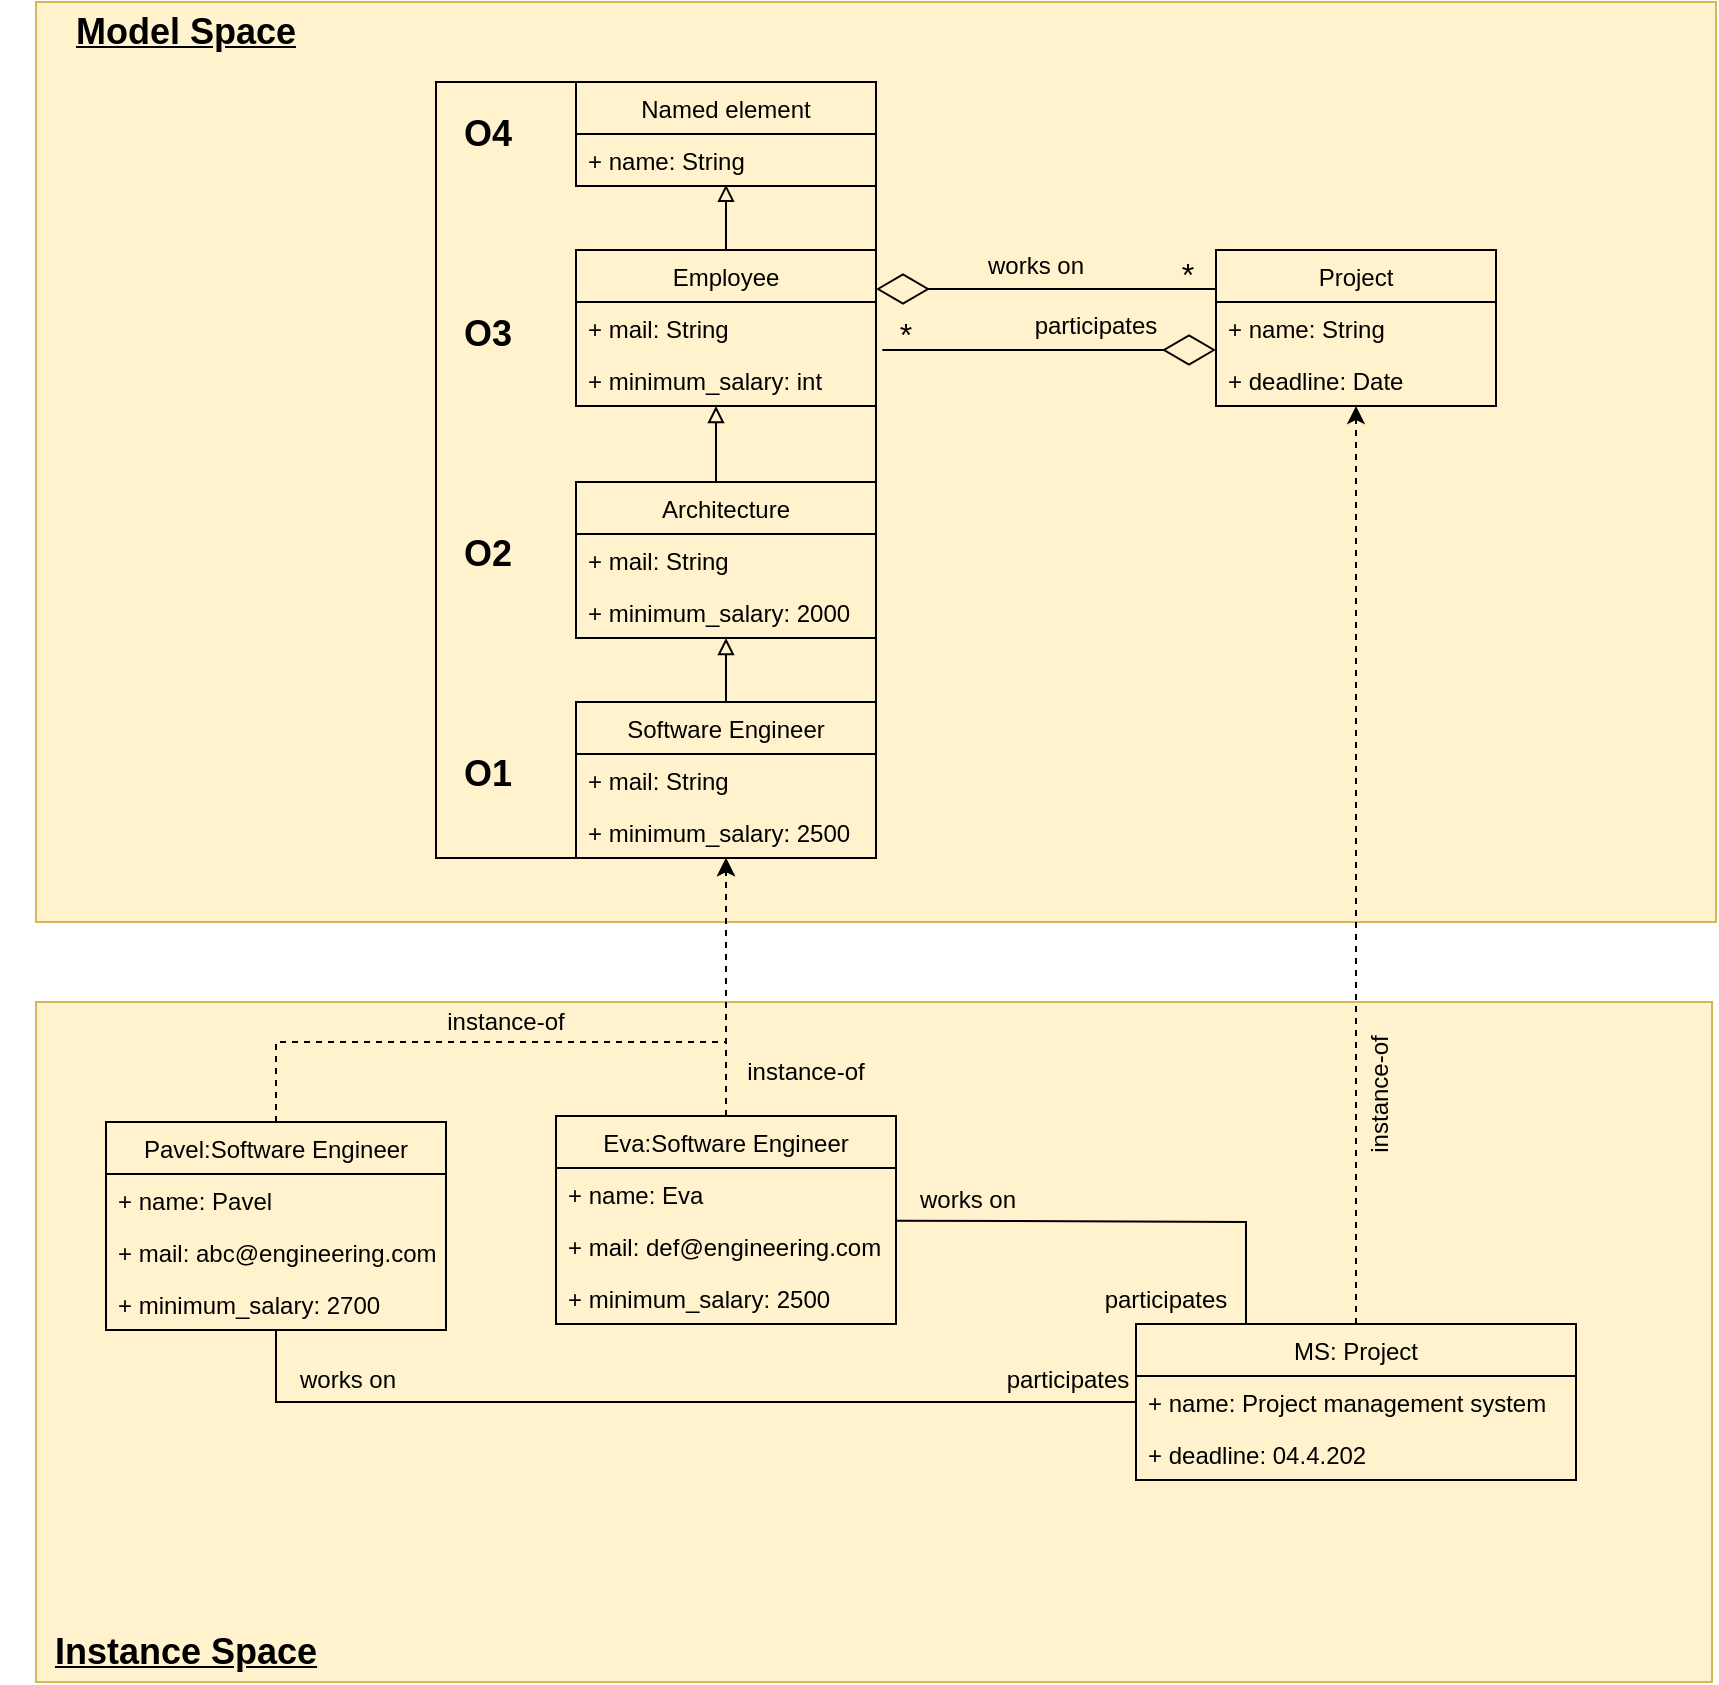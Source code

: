 <mxfile version="20.7.4" type="device"><diagram id="TX_hFky_1ASi0hqX5jpo" name="Page-1"><mxGraphModel dx="2284" dy="834" grid="1" gridSize="10" guides="1" tooltips="1" connect="1" arrows="1" fold="1" page="1" pageScale="1" pageWidth="850" pageHeight="1100" math="0" shadow="0"><root><mxCell id="0"/><mxCell id="1" parent="0"/><mxCell id="UnDrAU2Cxf50PuH-eDDr-29" value="&lt;span style=&quot;color: rgba(0, 0, 0, 0); font-family: monospace; font-size: 0px; text-align: start;&quot;&gt;%3CmxGraphModel%3E%3Croot%3E%3CmxCell%20id%3D%220%22%2F%3E%3CmxCell%20id%3D%221%22%20parent%3D%220%22%2F%3E%3CmxCell%20id%3D%222%22%20value%3D%22involves%22%20style%3D%22text%3Bhtml%3D1%3BstrokeColor%3Dnone%3BfillColor%3Dnone%3Balign%3Dcenter%3BverticalAlign%3Dmiddle%3BwhiteSpace%3Dwrap%3Brounded%3D0%3BfontSize%3D12%3B%22%20vertex%3D%221%22%20parent%3D%221%22%3E%3CmxGeometry%20x%3D%22436%22%20y%3D%22714%22%20width%3D%2280%22%20height%3D%2230%22%20as%3D%22geometry%22%2F%3E%3C%2FmxCell%3E%3C%2Froot%3E%3C%2FmxGraphModel%3E&lt;/span&gt;" style="rounded=0;whiteSpace=wrap;html=1;fillColor=#fff2cc;strokeColor=#d6b656;" parent="1" vertex="1"><mxGeometry x="-40" y="540" width="838" height="340" as="geometry"/></mxCell><mxCell id="UnDrAU2Cxf50PuH-eDDr-28" value="&lt;span style=&quot;color: rgba(0, 0, 0, 0); font-family: monospace; font-size: 0px; text-align: start;&quot;&gt;%3CmxGraphModel%3E%3Croot%3E%3CmxCell%20id%3D%220%22%2F%3E%3CmxCell%20id%3D%221%22%20parent%3D%220%22%2F%3E%3CmxCell%20id%3D%222%22%20value%3D%22involves%22%20style%3D%22text%3Bhtml%3D1%3BstrokeColor%3Dnone%3BfillColor%3Dnone%3Balign%3Dcenter%3BverticalAlign%3Dmiddle%3BwhiteSpace%3Dwrap%3Brounded%3D0%3BfontSize%3D12%3B%22%20vertex%3D%221%22%20parent%3D%221%22%3E%3CmxGeometry%20x%3D%22436%22%20y%3D%22714%22%20width%3D%2280%22%20height%3D%2230%22%20as%3D%22geometry%22%2F%3E%3C%2FmxCell%3E%3C%2Froot%3E%3C%2FmxGraphModel%3E&lt;/span&gt;" style="rounded=0;whiteSpace=wrap;html=1;fillColor=#fff2cc;strokeColor=#d6b656;" parent="1" vertex="1"><mxGeometry x="-40" y="40" width="840" height="460" as="geometry"/></mxCell><mxCell id="DC3X3oDQS7XeIwgn1uoU-7" value="Named element" style="swimlane;fontStyle=0;childLayout=stackLayout;horizontal=1;startSize=26;fillColor=none;horizontalStack=0;resizeParent=1;resizeParentMax=0;resizeLast=0;collapsible=1;marginBottom=0;" parent="1" vertex="1"><mxGeometry x="230" y="80" width="150" height="52" as="geometry"/></mxCell><mxCell id="DC3X3oDQS7XeIwgn1uoU-8" value="+ name: String" style="text;strokeColor=none;fillColor=none;align=left;verticalAlign=top;spacingLeft=4;spacingRight=4;overflow=hidden;rotatable=0;points=[[0,0.5],[1,0.5]];portConstraint=eastwest;" parent="DC3X3oDQS7XeIwgn1uoU-7" vertex="1"><mxGeometry y="26" width="150" height="26" as="geometry"/></mxCell><mxCell id="UnDrAU2Cxf50PuH-eDDr-3" style="edgeStyle=orthogonalEdgeStyle;rounded=0;orthogonalLoop=1;jettySize=auto;html=1;exitX=0.5;exitY=0;exitDx=0;exitDy=0;entryX=0.5;entryY=0.974;entryDx=0;entryDy=0;entryPerimeter=0;endArrow=block;endFill=0;" parent="1" source="DC3X3oDQS7XeIwgn1uoU-11" target="DC3X3oDQS7XeIwgn1uoU-8" edge="1"><mxGeometry relative="1" as="geometry"/></mxCell><mxCell id="DC3X3oDQS7XeIwgn1uoU-11" value="Employee" style="swimlane;fontStyle=0;childLayout=stackLayout;horizontal=1;startSize=26;fillColor=none;horizontalStack=0;resizeParent=1;resizeParentMax=0;resizeLast=0;collapsible=1;marginBottom=0;" parent="1" vertex="1"><mxGeometry x="230" y="164" width="150" height="78" as="geometry"/></mxCell><mxCell id="DC3X3oDQS7XeIwgn1uoU-12" value="+ mail: String" style="text;strokeColor=none;fillColor=none;align=left;verticalAlign=top;spacingLeft=4;spacingRight=4;overflow=hidden;rotatable=0;points=[[0,0.5],[1,0.5]];portConstraint=eastwest;" parent="DC3X3oDQS7XeIwgn1uoU-11" vertex="1"><mxGeometry y="26" width="150" height="26" as="geometry"/></mxCell><mxCell id="DC3X3oDQS7XeIwgn1uoU-13" value="+ minimum_salary: int" style="text;strokeColor=none;fillColor=none;align=left;verticalAlign=top;spacingLeft=4;spacingRight=4;overflow=hidden;rotatable=0;points=[[0,0.5],[1,0.5]];portConstraint=eastwest;" parent="DC3X3oDQS7XeIwgn1uoU-11" vertex="1"><mxGeometry y="52" width="150" height="26" as="geometry"/></mxCell><mxCell id="DC3X3oDQS7XeIwgn1uoU-110" style="edgeStyle=orthogonalEdgeStyle;rounded=0;orthogonalLoop=1;jettySize=auto;html=1;fontSize=16;endArrow=block;endFill=0;exitX=0.5;exitY=0;exitDx=0;exitDy=0;" parent="1" source="DC3X3oDQS7XeIwgn1uoU-15" target="DC3X3oDQS7XeIwgn1uoU-11" edge="1"><mxGeometry relative="1" as="geometry"><Array as="points"><mxPoint x="300" y="270"/><mxPoint x="300" y="270"/></Array></mxGeometry></mxCell><mxCell id="DC3X3oDQS7XeIwgn1uoU-15" value="Architecture" style="swimlane;fontStyle=0;childLayout=stackLayout;horizontal=1;startSize=26;fillColor=none;horizontalStack=0;resizeParent=1;resizeParentMax=0;resizeLast=0;collapsible=1;marginBottom=0;" parent="1" vertex="1"><mxGeometry x="230" y="280" width="150" height="78" as="geometry"/></mxCell><mxCell id="DC3X3oDQS7XeIwgn1uoU-16" value="+ mail: String" style="text;strokeColor=none;fillColor=none;align=left;verticalAlign=top;spacingLeft=4;spacingRight=4;overflow=hidden;rotatable=0;points=[[0,0.5],[1,0.5]];portConstraint=eastwest;" parent="DC3X3oDQS7XeIwgn1uoU-15" vertex="1"><mxGeometry y="26" width="150" height="26" as="geometry"/></mxCell><mxCell id="DC3X3oDQS7XeIwgn1uoU-17" value="+ minimum_salary: 2000" style="text;strokeColor=none;fillColor=none;align=left;verticalAlign=top;spacingLeft=4;spacingRight=4;overflow=hidden;rotatable=0;points=[[0,0.5],[1,0.5]];portConstraint=eastwest;" parent="DC3X3oDQS7XeIwgn1uoU-15" vertex="1"><mxGeometry y="52" width="150" height="26" as="geometry"/></mxCell><mxCell id="UnDrAU2Cxf50PuH-eDDr-4" style="edgeStyle=orthogonalEdgeStyle;rounded=0;orthogonalLoop=1;jettySize=auto;html=1;exitX=0.5;exitY=0;exitDx=0;exitDy=0;endArrow=block;endFill=0;" parent="1" source="DC3X3oDQS7XeIwgn1uoU-23" target="DC3X3oDQS7XeIwgn1uoU-15" edge="1"><mxGeometry relative="1" as="geometry"/></mxCell><mxCell id="DC3X3oDQS7XeIwgn1uoU-23" value="Software Engineer" style="swimlane;fontStyle=0;childLayout=stackLayout;horizontal=1;startSize=26;fillColor=none;horizontalStack=0;resizeParent=1;resizeParentMax=0;resizeLast=0;collapsible=1;marginBottom=0;" parent="1" vertex="1"><mxGeometry x="230" y="390" width="150" height="78" as="geometry"/></mxCell><mxCell id="DC3X3oDQS7XeIwgn1uoU-24" value="+ mail: String" style="text;strokeColor=none;fillColor=none;align=left;verticalAlign=top;spacingLeft=4;spacingRight=4;overflow=hidden;rotatable=0;points=[[0,0.5],[1,0.5]];portConstraint=eastwest;" parent="DC3X3oDQS7XeIwgn1uoU-23" vertex="1"><mxGeometry y="26" width="150" height="26" as="geometry"/></mxCell><mxCell id="DC3X3oDQS7XeIwgn1uoU-25" value="+ minimum_salary: 2500" style="text;strokeColor=none;fillColor=none;align=left;verticalAlign=top;spacingLeft=4;spacingRight=4;overflow=hidden;rotatable=0;points=[[0,0.5],[1,0.5]];portConstraint=eastwest;" parent="DC3X3oDQS7XeIwgn1uoU-23" vertex="1"><mxGeometry y="52" width="150" height="26" as="geometry"/></mxCell><mxCell id="UnDrAU2Cxf50PuH-eDDr-23" style="edgeStyle=orthogonalEdgeStyle;rounded=0;orthogonalLoop=1;jettySize=auto;html=1;endArrow=none;endFill=0;" parent="1" source="DC3X3oDQS7XeIwgn1uoU-50" target="UnDrAU2Cxf50PuH-eDDr-16" edge="1"><mxGeometry relative="1" as="geometry"/></mxCell><mxCell id="DC3X3oDQS7XeIwgn1uoU-50" value="Pavel:Software Engineer" style="swimlane;fontStyle=0;childLayout=stackLayout;horizontal=1;startSize=26;fillColor=none;horizontalStack=0;resizeParent=1;resizeParentMax=0;resizeLast=0;collapsible=1;marginBottom=0;" parent="1" vertex="1"><mxGeometry x="-5" y="600" width="170" height="104" as="geometry"/></mxCell><mxCell id="DC3X3oDQS7XeIwgn1uoU-51" value="+ name: Pavel" style="text;strokeColor=none;fillColor=none;align=left;verticalAlign=top;spacingLeft=4;spacingRight=4;overflow=hidden;rotatable=0;points=[[0,0.5],[1,0.5]];portConstraint=eastwest;" parent="DC3X3oDQS7XeIwgn1uoU-50" vertex="1"><mxGeometry y="26" width="170" height="26" as="geometry"/></mxCell><mxCell id="DC3X3oDQS7XeIwgn1uoU-52" value="+ mail: abc@engineering.com" style="text;strokeColor=none;fillColor=none;align=left;verticalAlign=top;spacingLeft=4;spacingRight=4;overflow=hidden;rotatable=0;points=[[0,0.5],[1,0.5]];portConstraint=eastwest;" parent="DC3X3oDQS7XeIwgn1uoU-50" vertex="1"><mxGeometry y="52" width="170" height="26" as="geometry"/></mxCell><mxCell id="DC3X3oDQS7XeIwgn1uoU-53" value="+ minimum_salary: 2700" style="text;strokeColor=none;fillColor=none;align=left;verticalAlign=top;spacingLeft=4;spacingRight=4;overflow=hidden;rotatable=0;points=[[0,0.5],[1,0.5]];portConstraint=eastwest;" parent="DC3X3oDQS7XeIwgn1uoU-50" vertex="1"><mxGeometry y="78" width="170" height="26" as="geometry"/></mxCell><mxCell id="DC3X3oDQS7XeIwgn1uoU-54" value="Eva:Software Engineer" style="swimlane;fontStyle=0;childLayout=stackLayout;horizontal=1;startSize=26;fillColor=none;horizontalStack=0;resizeParent=1;resizeParentMax=0;resizeLast=0;collapsible=1;marginBottom=0;" parent="1" vertex="1"><mxGeometry x="220" y="597" width="170" height="104" as="geometry"/></mxCell><mxCell id="DC3X3oDQS7XeIwgn1uoU-55" value="+ name: Eva" style="text;strokeColor=none;fillColor=none;align=left;verticalAlign=top;spacingLeft=4;spacingRight=4;overflow=hidden;rotatable=0;points=[[0,0.5],[1,0.5]];portConstraint=eastwest;" parent="DC3X3oDQS7XeIwgn1uoU-54" vertex="1"><mxGeometry y="26" width="170" height="26" as="geometry"/></mxCell><mxCell id="DC3X3oDQS7XeIwgn1uoU-56" value="+ mail: def@engineering.com" style="text;strokeColor=none;fillColor=none;align=left;verticalAlign=top;spacingLeft=4;spacingRight=4;overflow=hidden;rotatable=0;points=[[0,0.5],[1,0.5]];portConstraint=eastwest;" parent="DC3X3oDQS7XeIwgn1uoU-54" vertex="1"><mxGeometry y="52" width="170" height="26" as="geometry"/></mxCell><mxCell id="DC3X3oDQS7XeIwgn1uoU-57" value="+ minimum_salary: 2500" style="text;strokeColor=none;fillColor=none;align=left;verticalAlign=top;spacingLeft=4;spacingRight=4;overflow=hidden;rotatable=0;points=[[0,0.5],[1,0.5]];portConstraint=eastwest;" parent="DC3X3oDQS7XeIwgn1uoU-54" vertex="1"><mxGeometry y="78" width="170" height="26" as="geometry"/></mxCell><mxCell id="DC3X3oDQS7XeIwgn1uoU-71" value="Project" style="swimlane;fontStyle=0;childLayout=stackLayout;horizontal=1;startSize=26;fillColor=none;horizontalStack=0;resizeParent=1;resizeParentMax=0;resizeLast=0;collapsible=1;marginBottom=0;" parent="1" vertex="1"><mxGeometry x="550" y="164" width="140" height="78" as="geometry"/></mxCell><mxCell id="DC3X3oDQS7XeIwgn1uoU-72" value="+ name: String" style="text;strokeColor=none;fillColor=none;align=left;verticalAlign=top;spacingLeft=4;spacingRight=4;overflow=hidden;rotatable=0;points=[[0,0.5],[1,0.5]];portConstraint=eastwest;" parent="DC3X3oDQS7XeIwgn1uoU-71" vertex="1"><mxGeometry y="26" width="140" height="26" as="geometry"/></mxCell><mxCell id="DC3X3oDQS7XeIwgn1uoU-73" value="+ deadline: Date" style="text;strokeColor=none;fillColor=none;align=left;verticalAlign=top;spacingLeft=4;spacingRight=4;overflow=hidden;rotatable=0;points=[[0,0.5],[1,0.5]];portConstraint=eastwest;" parent="DC3X3oDQS7XeIwgn1uoU-71" vertex="1"><mxGeometry y="52" width="140" height="26" as="geometry"/></mxCell><mxCell id="UnDrAU2Cxf50PuH-eDDr-35" value="" style="rounded=0;whiteSpace=wrap;html=1;fontSize=18;fillColor=none;" parent="1" vertex="1"><mxGeometry x="160" y="80" width="220" height="388" as="geometry"/></mxCell><mxCell id="DC3X3oDQS7XeIwgn1uoU-94" style="edgeStyle=orthogonalEdgeStyle;rounded=0;orthogonalLoop=1;jettySize=auto;html=1;exitX=0.5;exitY=1;exitDx=0;exitDy=0;fontSize=16;" parent="1" edge="1"><mxGeometry relative="1" as="geometry"><mxPoint x="-50" y="667" as="sourcePoint"/><mxPoint x="-50" y="667" as="targetPoint"/></mxGeometry></mxCell><mxCell id="DC3X3oDQS7XeIwgn1uoU-96" value="" style="endArrow=diamondThin;endFill=0;endSize=24;html=1;rounded=0;fontSize=16;entryX=1;entryY=0.25;entryDx=0;entryDy=0;exitX=0;exitY=0.25;exitDx=0;exitDy=0;" parent="1" source="DC3X3oDQS7XeIwgn1uoU-71" target="DC3X3oDQS7XeIwgn1uoU-11" edge="1"><mxGeometry width="160" relative="1" as="geometry"><mxPoint x="390" y="290" as="sourcePoint"/><mxPoint x="550" y="290" as="targetPoint"/></mxGeometry></mxCell><mxCell id="DC3X3oDQS7XeIwgn1uoU-97" value="" style="endArrow=diamondThin;endFill=0;endSize=24;html=1;rounded=0;fontSize=16;entryX=0;entryY=0.923;entryDx=0;entryDy=0;exitX=1.021;exitY=0.923;exitDx=0;exitDy=0;entryPerimeter=0;exitPerimeter=0;" parent="1" source="DC3X3oDQS7XeIwgn1uoU-12" target="DC3X3oDQS7XeIwgn1uoU-72" edge="1"><mxGeometry width="160" relative="1" as="geometry"><mxPoint x="930" y="330" as="sourcePoint"/><mxPoint x="390" y="330" as="targetPoint"/></mxGeometry></mxCell><mxCell id="DC3X3oDQS7XeIwgn1uoU-98" value="works on" style="text;html=1;strokeColor=none;fillColor=none;align=center;verticalAlign=middle;whiteSpace=wrap;rounded=0;fontSize=12;" parent="1" vertex="1"><mxGeometry x="420" y="157" width="80" height="30" as="geometry"/></mxCell><mxCell id="DC3X3oDQS7XeIwgn1uoU-99" value="participates" style="text;html=1;strokeColor=none;fillColor=none;align=center;verticalAlign=middle;whiteSpace=wrap;rounded=0;fontSize=12;" parent="1" vertex="1"><mxGeometry x="450" y="187" width="80" height="30" as="geometry"/></mxCell><mxCell id="DC3X3oDQS7XeIwgn1uoU-101" value="*" style="text;html=1;strokeColor=none;fillColor=none;align=center;verticalAlign=middle;whiteSpace=wrap;rounded=0;fontSize=16;" parent="1" vertex="1"><mxGeometry x="365" y="191" width="60" height="30" as="geometry"/></mxCell><mxCell id="UnDrAU2Cxf50PuH-eDDr-5" value="" style="endArrow=classic;html=1;rounded=0;dashed=1;exitX=0.5;exitY=0;exitDx=0;exitDy=0;" parent="1" source="DC3X3oDQS7XeIwgn1uoU-50" target="DC3X3oDQS7XeIwgn1uoU-23" edge="1"><mxGeometry width="50" height="50" relative="1" as="geometry"><mxPoint x="430" y="460" as="sourcePoint"/><mxPoint x="480" y="410" as="targetPoint"/><Array as="points"><mxPoint x="80" y="560"/><mxPoint x="190" y="560"/><mxPoint x="305" y="560"/></Array></mxGeometry></mxCell><mxCell id="UnDrAU2Cxf50PuH-eDDr-11" value="" style="endArrow=classic;html=1;rounded=0;dashed=1;exitX=0.5;exitY=0;exitDx=0;exitDy=0;" parent="1" source="DC3X3oDQS7XeIwgn1uoU-54" target="DC3X3oDQS7XeIwgn1uoU-23" edge="1"><mxGeometry width="50" height="50" relative="1" as="geometry"><mxPoint x="430" y="460" as="sourcePoint"/><mxPoint x="305" y="560" as="targetPoint"/></mxGeometry></mxCell><mxCell id="UnDrAU2Cxf50PuH-eDDr-12" value="instance-of" style="text;html=1;strokeColor=none;fillColor=none;align=center;verticalAlign=middle;whiteSpace=wrap;rounded=0;" parent="1" vertex="1"><mxGeometry x="160" y="535" width="70" height="30" as="geometry"/></mxCell><mxCell id="UnDrAU2Cxf50PuH-eDDr-13" value="instance-of" style="text;html=1;strokeColor=none;fillColor=none;align=center;verticalAlign=middle;whiteSpace=wrap;rounded=0;rotation=0;" parent="1" vertex="1"><mxGeometry x="310" y="560" width="70" height="30" as="geometry"/></mxCell><mxCell id="UnDrAU2Cxf50PuH-eDDr-30" style="edgeStyle=orthogonalEdgeStyle;rounded=0;orthogonalLoop=1;jettySize=auto;html=1;exitX=0.5;exitY=0;exitDx=0;exitDy=0;endArrow=classic;endFill=1;dashed=1;" parent="1" source="UnDrAU2Cxf50PuH-eDDr-15" target="DC3X3oDQS7XeIwgn1uoU-71" edge="1"><mxGeometry relative="1" as="geometry"/></mxCell><mxCell id="UnDrAU2Cxf50PuH-eDDr-15" value="MS: Project" style="swimlane;fontStyle=0;childLayout=stackLayout;horizontal=1;startSize=26;fillColor=none;horizontalStack=0;resizeParent=1;resizeParentMax=0;resizeLast=0;collapsible=1;marginBottom=0;" parent="1" vertex="1"><mxGeometry x="510" y="701" width="220" height="78" as="geometry"/></mxCell><mxCell id="UnDrAU2Cxf50PuH-eDDr-16" value="+ name: Project management system" style="text;strokeColor=none;fillColor=none;align=left;verticalAlign=top;spacingLeft=4;spacingRight=4;overflow=hidden;rotatable=0;points=[[0,0.5],[1,0.5]];portConstraint=eastwest;" parent="UnDrAU2Cxf50PuH-eDDr-15" vertex="1"><mxGeometry y="26" width="220" height="26" as="geometry"/></mxCell><mxCell id="UnDrAU2Cxf50PuH-eDDr-17" value="+ deadline: 04.4.202" style="text;strokeColor=none;fillColor=none;align=left;verticalAlign=top;spacingLeft=4;spacingRight=4;overflow=hidden;rotatable=0;points=[[0,0.5],[1,0.5]];portConstraint=eastwest;" parent="UnDrAU2Cxf50PuH-eDDr-15" vertex="1"><mxGeometry y="52" width="220" height="26" as="geometry"/></mxCell><mxCell id="UnDrAU2Cxf50PuH-eDDr-18" value="*" style="text;html=1;strokeColor=none;fillColor=none;align=center;verticalAlign=middle;whiteSpace=wrap;rounded=0;fontSize=16;" parent="1" vertex="1"><mxGeometry x="506" y="161" width="60" height="30" as="geometry"/></mxCell><mxCell id="UnDrAU2Cxf50PuH-eDDr-19" value="" style="endArrow=none;html=1;rounded=0;entryX=0.25;entryY=0;entryDx=0;entryDy=0;" parent="1" source="DC3X3oDQS7XeIwgn1uoU-54" target="UnDrAU2Cxf50PuH-eDDr-15" edge="1"><mxGeometry width="50" height="50" relative="1" as="geometry"><mxPoint x="450" y="520" as="sourcePoint"/><mxPoint x="500" y="470" as="targetPoint"/><Array as="points"><mxPoint x="565" y="650"/></Array></mxGeometry></mxCell><mxCell id="UnDrAU2Cxf50PuH-eDDr-24" value="works on" style="text;html=1;strokeColor=none;fillColor=none;align=center;verticalAlign=middle;whiteSpace=wrap;rounded=0;fontSize=12;" parent="1" vertex="1"><mxGeometry x="386" y="624" width="80" height="30" as="geometry"/></mxCell><mxCell id="UnDrAU2Cxf50PuH-eDDr-25" value="works on" style="text;html=1;strokeColor=none;fillColor=none;align=center;verticalAlign=middle;whiteSpace=wrap;rounded=0;fontSize=12;" parent="1" vertex="1"><mxGeometry x="76" y="714" width="80" height="30" as="geometry"/></mxCell><mxCell id="UnDrAU2Cxf50PuH-eDDr-26" value="participates" style="text;html=1;strokeColor=none;fillColor=none;align=center;verticalAlign=middle;whiteSpace=wrap;rounded=0;fontSize=12;" parent="1" vertex="1"><mxGeometry x="436" y="714" width="80" height="30" as="geometry"/></mxCell><mxCell id="UnDrAU2Cxf50PuH-eDDr-27" value="participates" style="text;html=1;strokeColor=none;fillColor=none;align=center;verticalAlign=middle;whiteSpace=wrap;rounded=0;fontSize=12;" parent="1" vertex="1"><mxGeometry x="485" y="674" width="80" height="30" as="geometry"/></mxCell><mxCell id="UnDrAU2Cxf50PuH-eDDr-31" value="instance-of" style="text;html=1;strokeColor=none;fillColor=none;align=center;verticalAlign=middle;whiteSpace=wrap;rounded=0;rotation=-90;" parent="1" vertex="1"><mxGeometry x="597" y="571" width="70" height="30" as="geometry"/></mxCell><mxCell id="UnDrAU2Cxf50PuH-eDDr-32" value="&lt;b style=&quot;font-size: 18px;&quot;&gt;&lt;u&gt;Model Space&lt;/u&gt;&lt;/b&gt;" style="text;html=1;strokeColor=none;fillColor=none;align=center;verticalAlign=middle;whiteSpace=wrap;rounded=0;fontSize=18;" parent="1" vertex="1"><mxGeometry x="-40" y="40" width="150" height="30" as="geometry"/></mxCell><mxCell id="UnDrAU2Cxf50PuH-eDDr-33" value="&lt;b style=&quot;font-size: 18px;&quot;&gt;&lt;u&gt;Instance Space&lt;/u&gt;&lt;/b&gt;" style="text;html=1;strokeColor=none;fillColor=none;align=center;verticalAlign=middle;whiteSpace=wrap;rounded=0;fontSize=18;" parent="1" vertex="1"><mxGeometry x="-40" y="850" width="150" height="30" as="geometry"/></mxCell><mxCell id="UnDrAU2Cxf50PuH-eDDr-36" value="&lt;b&gt;O4&lt;/b&gt;" style="text;html=1;strokeColor=none;fillColor=none;align=center;verticalAlign=middle;whiteSpace=wrap;rounded=0;fontSize=18;" parent="1" vertex="1"><mxGeometry x="156" y="91" width="60" height="30" as="geometry"/></mxCell><mxCell id="UnDrAU2Cxf50PuH-eDDr-37" value="&lt;b&gt;O3&lt;/b&gt;" style="text;html=1;strokeColor=none;fillColor=none;align=center;verticalAlign=middle;whiteSpace=wrap;rounded=0;fontSize=18;" parent="1" vertex="1"><mxGeometry x="156" y="191" width="60" height="30" as="geometry"/></mxCell><mxCell id="UnDrAU2Cxf50PuH-eDDr-38" value="&lt;b&gt;O2&lt;/b&gt;" style="text;html=1;strokeColor=none;fillColor=none;align=center;verticalAlign=middle;whiteSpace=wrap;rounded=0;fontSize=18;" parent="1" vertex="1"><mxGeometry x="156" y="301" width="60" height="30" as="geometry"/></mxCell><mxCell id="UnDrAU2Cxf50PuH-eDDr-39" value="&lt;b&gt;O1&lt;/b&gt;" style="text;html=1;strokeColor=none;fillColor=none;align=center;verticalAlign=middle;whiteSpace=wrap;rounded=0;fontSize=18;" parent="1" vertex="1"><mxGeometry x="156" y="411" width="60" height="29" as="geometry"/></mxCell></root></mxGraphModel></diagram></mxfile>